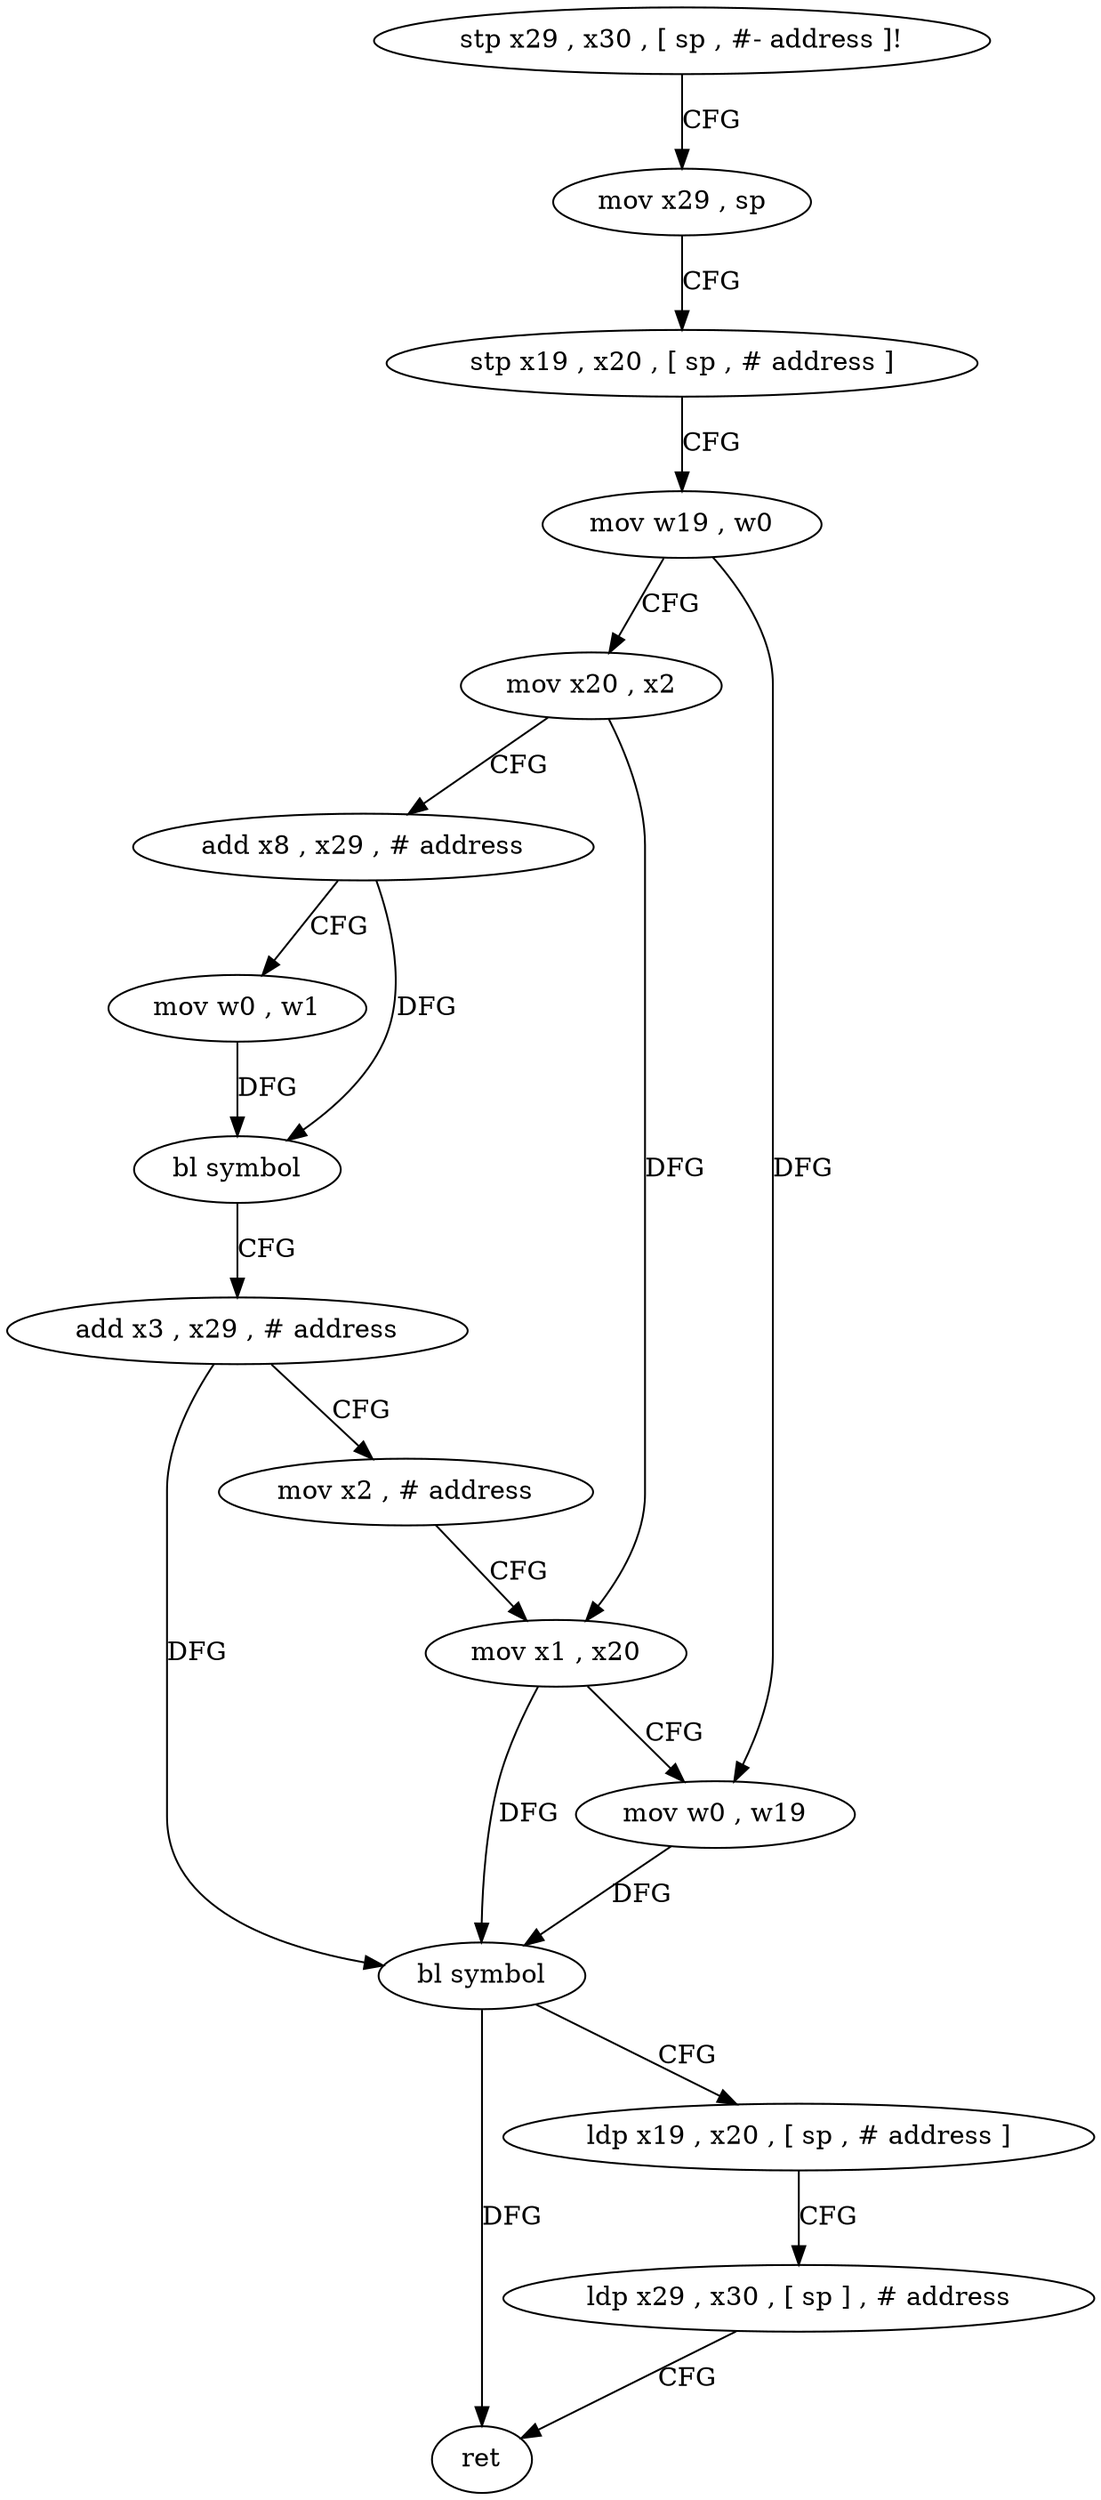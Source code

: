 digraph "func" {
"4318136" [label = "stp x29 , x30 , [ sp , #- address ]!" ]
"4318140" [label = "mov x29 , sp" ]
"4318144" [label = "stp x19 , x20 , [ sp , # address ]" ]
"4318148" [label = "mov w19 , w0" ]
"4318152" [label = "mov x20 , x2" ]
"4318156" [label = "add x8 , x29 , # address" ]
"4318160" [label = "mov w0 , w1" ]
"4318164" [label = "bl symbol" ]
"4318168" [label = "add x3 , x29 , # address" ]
"4318172" [label = "mov x2 , # address" ]
"4318176" [label = "mov x1 , x20" ]
"4318180" [label = "mov w0 , w19" ]
"4318184" [label = "bl symbol" ]
"4318188" [label = "ldp x19 , x20 , [ sp , # address ]" ]
"4318192" [label = "ldp x29 , x30 , [ sp ] , # address" ]
"4318196" [label = "ret" ]
"4318136" -> "4318140" [ label = "CFG" ]
"4318140" -> "4318144" [ label = "CFG" ]
"4318144" -> "4318148" [ label = "CFG" ]
"4318148" -> "4318152" [ label = "CFG" ]
"4318148" -> "4318180" [ label = "DFG" ]
"4318152" -> "4318156" [ label = "CFG" ]
"4318152" -> "4318176" [ label = "DFG" ]
"4318156" -> "4318160" [ label = "CFG" ]
"4318156" -> "4318164" [ label = "DFG" ]
"4318160" -> "4318164" [ label = "DFG" ]
"4318164" -> "4318168" [ label = "CFG" ]
"4318168" -> "4318172" [ label = "CFG" ]
"4318168" -> "4318184" [ label = "DFG" ]
"4318172" -> "4318176" [ label = "CFG" ]
"4318176" -> "4318180" [ label = "CFG" ]
"4318176" -> "4318184" [ label = "DFG" ]
"4318180" -> "4318184" [ label = "DFG" ]
"4318184" -> "4318188" [ label = "CFG" ]
"4318184" -> "4318196" [ label = "DFG" ]
"4318188" -> "4318192" [ label = "CFG" ]
"4318192" -> "4318196" [ label = "CFG" ]
}
